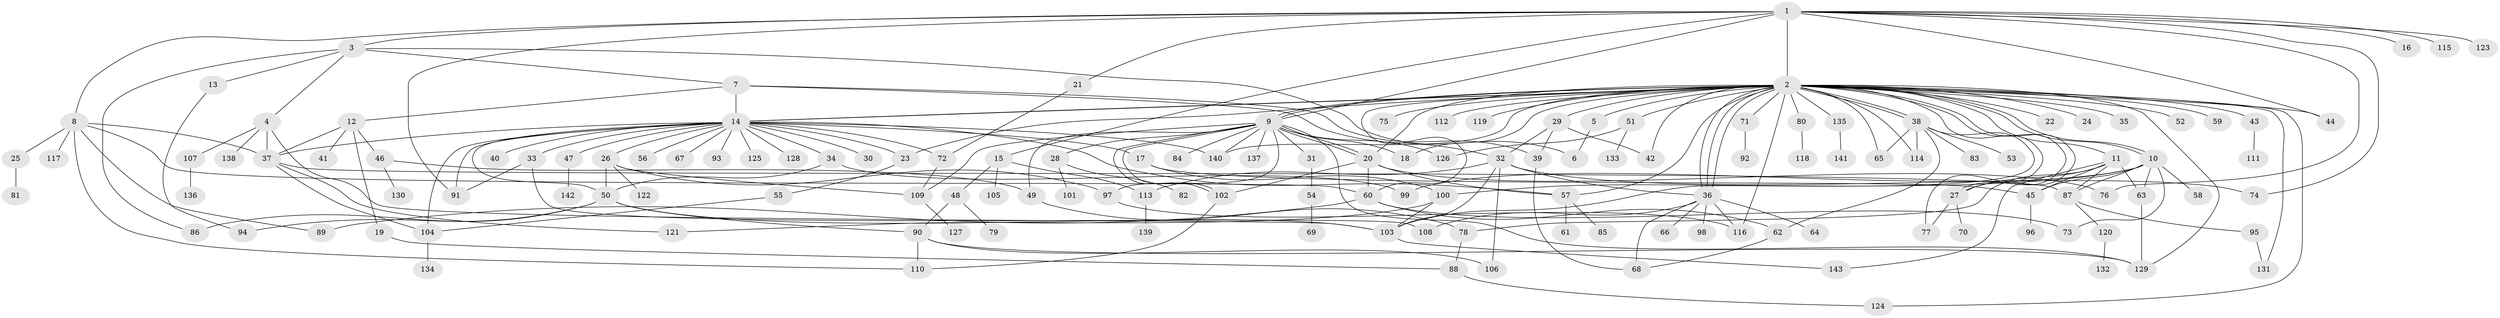 // coarse degree distribution, {13: 0.00909090909090909, 58: 0.00909090909090909, 9: 0.01818181818181818, 2: 0.2, 5: 0.05454545454545454, 6: 0.00909090909090909, 17: 0.00909090909090909, 11: 0.01818181818181818, 7: 0.02727272727272727, 10: 0.00909090909090909, 1: 0.44545454545454544, 3: 0.10909090909090909, 8: 0.00909090909090909, 4: 0.07272727272727272}
// Generated by graph-tools (version 1.1) at 2025/41/03/06/25 10:41:52]
// undirected, 143 vertices, 225 edges
graph export_dot {
graph [start="1"]
  node [color=gray90,style=filled];
  1;
  2;
  3;
  4;
  5;
  6;
  7;
  8;
  9;
  10;
  11;
  12;
  13;
  14;
  15;
  16;
  17;
  18;
  19;
  20;
  21;
  22;
  23;
  24;
  25;
  26;
  27;
  28;
  29;
  30;
  31;
  32;
  33;
  34;
  35;
  36;
  37;
  38;
  39;
  40;
  41;
  42;
  43;
  44;
  45;
  46;
  47;
  48;
  49;
  50;
  51;
  52;
  53;
  54;
  55;
  56;
  57;
  58;
  59;
  60;
  61;
  62;
  63;
  64;
  65;
  66;
  67;
  68;
  69;
  70;
  71;
  72;
  73;
  74;
  75;
  76;
  77;
  78;
  79;
  80;
  81;
  82;
  83;
  84;
  85;
  86;
  87;
  88;
  89;
  90;
  91;
  92;
  93;
  94;
  95;
  96;
  97;
  98;
  99;
  100;
  101;
  102;
  103;
  104;
  105;
  106;
  107;
  108;
  109;
  110;
  111;
  112;
  113;
  114;
  115;
  116;
  117;
  118;
  119;
  120;
  121;
  122;
  123;
  124;
  125;
  126;
  127;
  128;
  129;
  130;
  131;
  132;
  133;
  134;
  135;
  136;
  137;
  138;
  139;
  140;
  141;
  142;
  143;
  1 -- 2;
  1 -- 3;
  1 -- 8;
  1 -- 9;
  1 -- 15;
  1 -- 16;
  1 -- 21;
  1 -- 44;
  1 -- 74;
  1 -- 76;
  1 -- 91;
  1 -- 115;
  1 -- 123;
  2 -- 5;
  2 -- 9;
  2 -- 9;
  2 -- 10;
  2 -- 10;
  2 -- 11;
  2 -- 14;
  2 -- 14;
  2 -- 18;
  2 -- 20;
  2 -- 22;
  2 -- 23;
  2 -- 24;
  2 -- 27;
  2 -- 27;
  2 -- 29;
  2 -- 35;
  2 -- 36;
  2 -- 36;
  2 -- 36;
  2 -- 38;
  2 -- 38;
  2 -- 42;
  2 -- 43;
  2 -- 44;
  2 -- 51;
  2 -- 52;
  2 -- 57;
  2 -- 59;
  2 -- 60;
  2 -- 65;
  2 -- 71;
  2 -- 75;
  2 -- 77;
  2 -- 80;
  2 -- 112;
  2 -- 114;
  2 -- 116;
  2 -- 119;
  2 -- 124;
  2 -- 129;
  2 -- 131;
  2 -- 135;
  2 -- 140;
  3 -- 4;
  3 -- 6;
  3 -- 7;
  3 -- 13;
  3 -- 86;
  4 -- 37;
  4 -- 103;
  4 -- 107;
  4 -- 138;
  5 -- 6;
  7 -- 12;
  7 -- 14;
  7 -- 32;
  7 -- 39;
  8 -- 25;
  8 -- 37;
  8 -- 60;
  8 -- 89;
  8 -- 110;
  8 -- 117;
  9 -- 18;
  9 -- 20;
  9 -- 20;
  9 -- 28;
  9 -- 31;
  9 -- 49;
  9 -- 84;
  9 -- 97;
  9 -- 102;
  9 -- 102;
  9 -- 109;
  9 -- 126;
  9 -- 129;
  9 -- 137;
  9 -- 140;
  10 -- 45;
  10 -- 58;
  10 -- 63;
  10 -- 73;
  10 -- 87;
  10 -- 99;
  10 -- 100;
  11 -- 27;
  11 -- 45;
  11 -- 63;
  11 -- 78;
  11 -- 87;
  11 -- 143;
  12 -- 19;
  12 -- 37;
  12 -- 41;
  12 -- 46;
  13 -- 94;
  14 -- 17;
  14 -- 23;
  14 -- 26;
  14 -- 30;
  14 -- 33;
  14 -- 34;
  14 -- 37;
  14 -- 40;
  14 -- 47;
  14 -- 50;
  14 -- 56;
  14 -- 57;
  14 -- 67;
  14 -- 72;
  14 -- 91;
  14 -- 93;
  14 -- 104;
  14 -- 125;
  14 -- 128;
  14 -- 140;
  15 -- 48;
  15 -- 105;
  15 -- 113;
  17 -- 45;
  17 -- 100;
  19 -- 88;
  20 -- 57;
  20 -- 60;
  20 -- 76;
  20 -- 102;
  21 -- 72;
  23 -- 55;
  25 -- 81;
  26 -- 50;
  26 -- 97;
  26 -- 109;
  26 -- 122;
  27 -- 70;
  27 -- 77;
  28 -- 82;
  28 -- 101;
  29 -- 32;
  29 -- 39;
  29 -- 42;
  31 -- 54;
  32 -- 36;
  32 -- 74;
  32 -- 103;
  32 -- 106;
  32 -- 113;
  33 -- 91;
  33 -- 108;
  34 -- 50;
  34 -- 99;
  36 -- 64;
  36 -- 66;
  36 -- 68;
  36 -- 98;
  36 -- 108;
  36 -- 116;
  37 -- 87;
  37 -- 104;
  37 -- 121;
  38 -- 53;
  38 -- 62;
  38 -- 65;
  38 -- 83;
  38 -- 103;
  38 -- 114;
  39 -- 68;
  43 -- 111;
  45 -- 96;
  46 -- 49;
  46 -- 130;
  47 -- 142;
  48 -- 79;
  48 -- 90;
  49 -- 78;
  50 -- 86;
  50 -- 90;
  50 -- 94;
  50 -- 103;
  51 -- 126;
  51 -- 133;
  54 -- 69;
  55 -- 104;
  57 -- 61;
  57 -- 85;
  60 -- 62;
  60 -- 73;
  60 -- 89;
  62 -- 68;
  63 -- 129;
  71 -- 92;
  72 -- 109;
  78 -- 88;
  80 -- 118;
  87 -- 95;
  87 -- 120;
  88 -- 124;
  90 -- 106;
  90 -- 110;
  90 -- 129;
  95 -- 131;
  97 -- 116;
  100 -- 103;
  100 -- 121;
  102 -- 110;
  103 -- 143;
  104 -- 134;
  107 -- 136;
  109 -- 127;
  113 -- 139;
  120 -- 132;
  135 -- 141;
}
